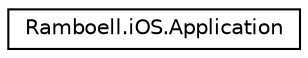 digraph "Graphical Class Hierarchy"
{
  edge [fontname="Helvetica",fontsize="10",labelfontname="Helvetica",labelfontsize="10"];
  node [fontname="Helvetica",fontsize="10",shape=record];
  rankdir="LR";
  Node0 [label="Ramboell.iOS.Application",height=0.2,width=0.4,color="black", fillcolor="white", style="filled",URL="$class_ramboell_1_1i_o_s_1_1_application.html"];
}
